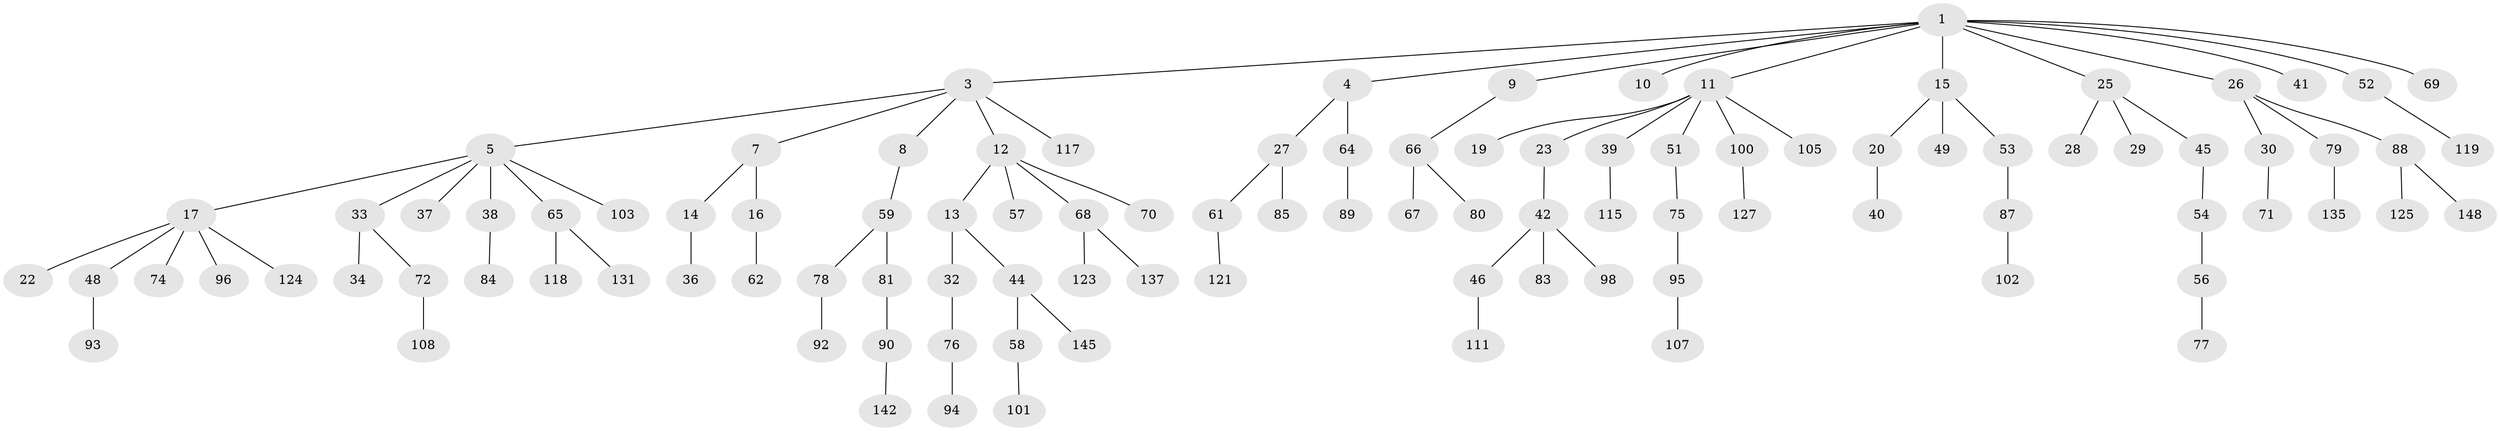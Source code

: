 // original degree distribution, {6: 0.02027027027027027, 7: 0.013513513513513514, 3: 0.11486486486486487, 1: 0.4864864864864865, 5: 0.033783783783783786, 4: 0.05405405405405406, 2: 0.27702702702702703}
// Generated by graph-tools (version 1.1) at 2025/19/03/04/25 18:19:16]
// undirected, 103 vertices, 102 edges
graph export_dot {
graph [start="1"]
  node [color=gray90,style=filled];
  1 [super="+2"];
  3;
  4;
  5 [super="+6"];
  7;
  8 [super="+113"];
  9 [super="+21"];
  10;
  11 [super="+31+82+139"];
  12;
  13 [super="+47"];
  14 [super="+24+136+126"];
  15;
  16;
  17 [super="+18+50"];
  19 [super="+91"];
  20;
  22 [super="+35+133"];
  23;
  25 [super="+55"];
  26;
  27 [super="+106"];
  28;
  29;
  30 [super="+60+73"];
  32;
  33 [super="+43+143"];
  34;
  36;
  37;
  38;
  39;
  40;
  41;
  42;
  44;
  45 [super="+138"];
  46;
  48;
  49;
  51;
  52 [super="+99"];
  53 [super="+63"];
  54 [super="+104"];
  56;
  57;
  58;
  59;
  61 [super="+86"];
  62;
  64;
  65;
  66;
  67;
  68;
  69;
  70;
  71;
  72;
  74 [super="+116"];
  75;
  76;
  77;
  78;
  79;
  80;
  81;
  83;
  84;
  85;
  87;
  88;
  89;
  90;
  92;
  93;
  94;
  95 [super="+129"];
  96;
  98;
  100;
  101;
  102 [super="+109+110"];
  103;
  105;
  107 [super="+122"];
  108;
  111;
  115;
  117;
  118;
  119;
  121 [super="+141"];
  123;
  124;
  125;
  127;
  131 [super="+132"];
  135;
  137;
  142;
  145;
  148;
  1 -- 4;
  1 -- 10;
  1 -- 25;
  1 -- 26;
  1 -- 52;
  1 -- 3;
  1 -- 69;
  1 -- 9;
  1 -- 11;
  1 -- 15;
  1 -- 41;
  3 -- 5;
  3 -- 7;
  3 -- 8;
  3 -- 12;
  3 -- 117;
  4 -- 27;
  4 -- 64;
  5 -- 33;
  5 -- 37;
  5 -- 38;
  5 -- 103;
  5 -- 65;
  5 -- 17;
  7 -- 14;
  7 -- 16;
  8 -- 59;
  9 -- 66;
  11 -- 19;
  11 -- 23;
  11 -- 51;
  11 -- 105;
  11 -- 39;
  11 -- 100;
  12 -- 13;
  12 -- 57;
  12 -- 68;
  12 -- 70;
  13 -- 32;
  13 -- 44;
  14 -- 36;
  15 -- 20;
  15 -- 49;
  15 -- 53;
  16 -- 62;
  17 -- 96;
  17 -- 48;
  17 -- 74;
  17 -- 22;
  17 -- 124;
  20 -- 40;
  23 -- 42;
  25 -- 28;
  25 -- 29;
  25 -- 45;
  26 -- 30;
  26 -- 79;
  26 -- 88;
  27 -- 61;
  27 -- 85;
  30 -- 71;
  32 -- 76;
  33 -- 34;
  33 -- 72;
  38 -- 84;
  39 -- 115;
  42 -- 46;
  42 -- 83;
  42 -- 98;
  44 -- 58;
  44 -- 145;
  45 -- 54;
  46 -- 111;
  48 -- 93;
  51 -- 75;
  52 -- 119;
  53 -- 87;
  54 -- 56;
  56 -- 77;
  58 -- 101;
  59 -- 78;
  59 -- 81;
  61 -- 121;
  64 -- 89;
  65 -- 118;
  65 -- 131;
  66 -- 67;
  66 -- 80;
  68 -- 123;
  68 -- 137;
  72 -- 108;
  75 -- 95;
  76 -- 94;
  78 -- 92;
  79 -- 135;
  81 -- 90;
  87 -- 102;
  88 -- 125;
  88 -- 148;
  90 -- 142;
  95 -- 107;
  100 -- 127;
}
